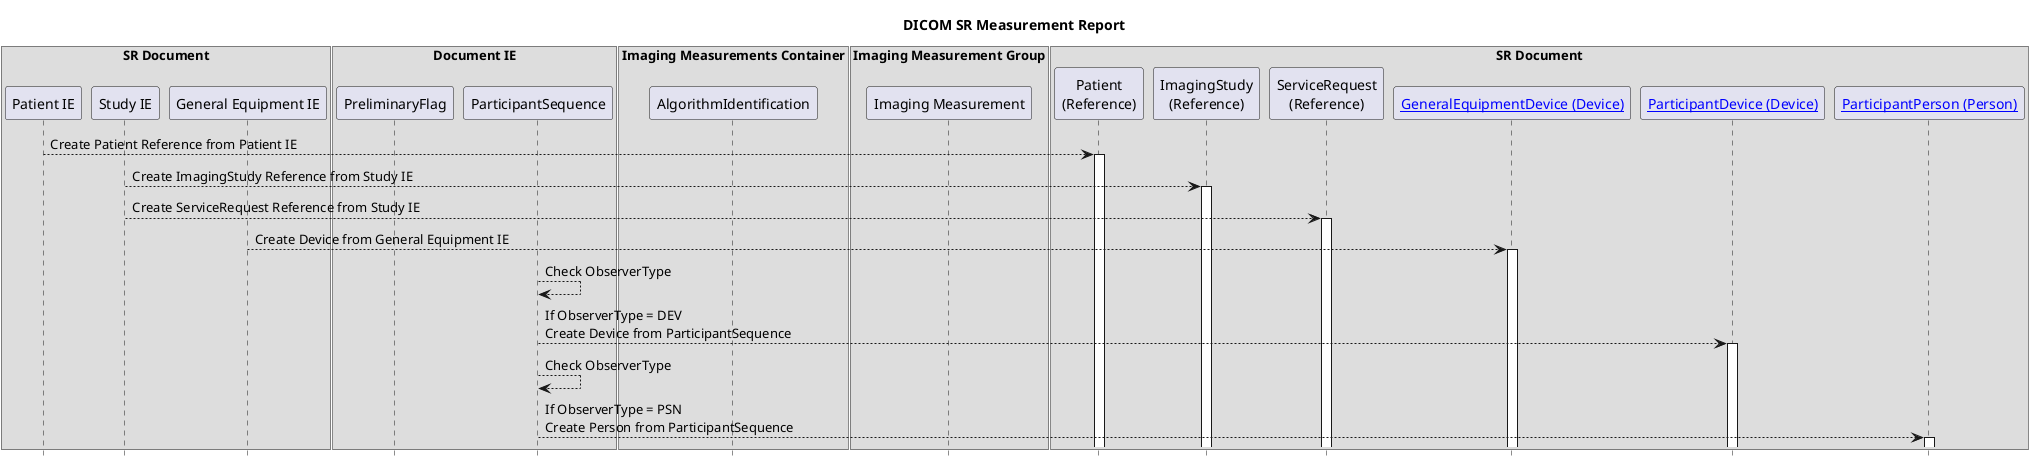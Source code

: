@startuml dicom_sr_measurement_report_inheritance
title DICOM SR Measurement Report
hide footbox

box "SR Document"
    participant "Patient IE" as patient_ie
    participant "Study IE" as study_ie
    participant "General Equipment IE" as general_equipment_ie
    box "Document IE"
       participant "PreliminaryFlag" as preliminary_flag
       participant "ParticipantSequence" as participant_sequence
       box "Imaging Measurements Container"
           participant "AlgorithmIdentification" as algorithm_identification_container
           box "Imaging Measurement Group"
               participant "Imaging Measurement" as imaging_measurement
           end box
    end box
end box

participant "Patient\n(Reference)" as patient
patient_ie --> patient: Create Patient Reference from Patient IE
activate patient

participant "ImagingStudy\n(Reference)" as imaging_study
study_ie --> imaging_study: Create ImagingStudy Reference from Study IE
activate imaging_study

participant "ServiceRequest\n(Reference)" as service_request
study_ie --> service_request: Create ServiceRequest Reference from Study IE
activate service_request

participant "[[StructureDefinition-dicom-general-equipment.html GeneralEquipmentDevice (Device)]]" as general_equipment_device
general_equipment_ie --> general_equipment_device: Create Device from General Equipment IE
activate general_equipment_device

participant "[[StructureDefinition-dicom-participant-device.html ParticipantDevice (Device)]]" as participant_device
participant_sequence --> participant_sequence: Check ObserverType
participant_sequence --> participant_device: If ObserverType = DEV\nCreate Device from ParticipantSequence
activate participant_device

participant "[[StructureDefinition-dicom-participant-person.html ParticipantPerson (Person)]]" as participant_person
participant_sequence --> participant_sequence: Check ObserverType
participant_sequence --> participant_person: If ObserverType = PSN\nCreate Person from ParticipantSequence
activate participant_person

@enduml